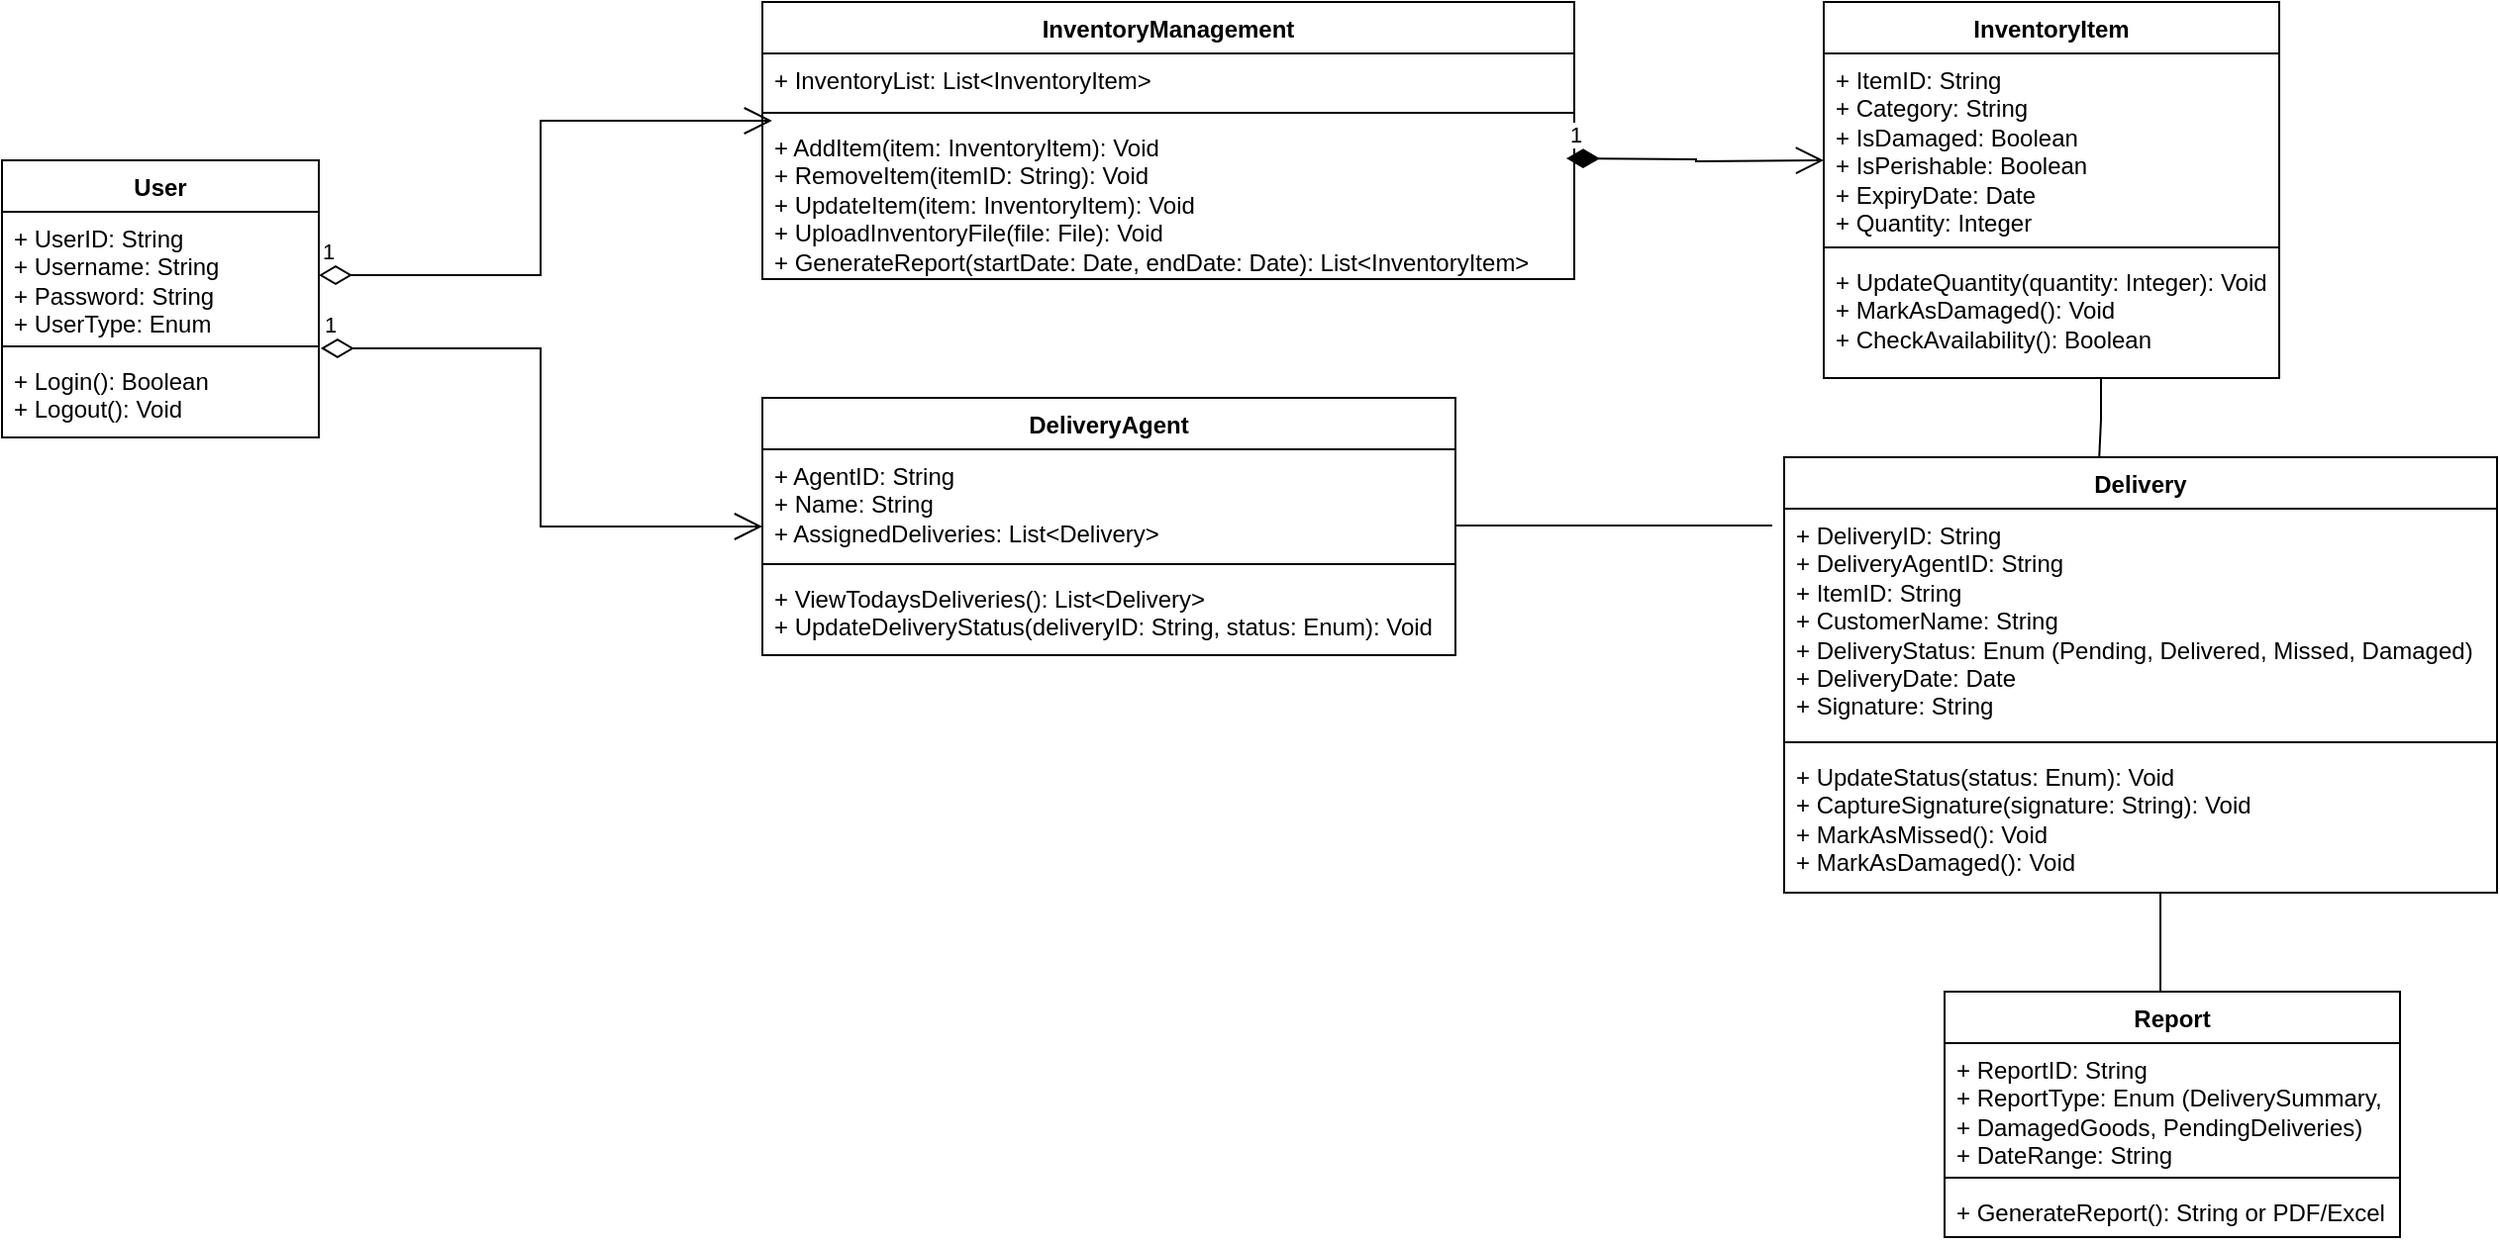 <mxfile version="23.1.7" type="device">
  <diagram id="C5RBs43oDa-KdzZeNtuy" name="Page-1">
    <mxGraphModel dx="1434" dy="746" grid="1" gridSize="10" guides="1" tooltips="1" connect="1" arrows="1" fold="1" page="1" pageScale="1" pageWidth="827" pageHeight="1169" math="0" shadow="0">
      <root>
        <mxCell id="WIyWlLk6GJQsqaUBKTNV-0" />
        <mxCell id="WIyWlLk6GJQsqaUBKTNV-1" parent="WIyWlLk6GJQsqaUBKTNV-0" />
        <mxCell id="tH8ik3wpDK_EkxMNPEzP-0" value="User" style="swimlane;fontStyle=1;align=center;verticalAlign=top;childLayout=stackLayout;horizontal=1;startSize=26;horizontalStack=0;resizeParent=1;resizeParentMax=0;resizeLast=0;collapsible=1;marginBottom=0;whiteSpace=wrap;html=1;" vertex="1" parent="WIyWlLk6GJQsqaUBKTNV-1">
          <mxGeometry x="30" y="90" width="160" height="140" as="geometry" />
        </mxCell>
        <mxCell id="tH8ik3wpDK_EkxMNPEzP-1" value="&lt;div&gt;+ UserID: String&lt;/div&gt;&lt;div&gt;+ Username: String&lt;/div&gt;&lt;div&gt;+ Password: String&lt;/div&gt;&lt;div&gt;+ UserType: Enum&lt;/div&gt;" style="text;strokeColor=none;fillColor=none;align=left;verticalAlign=top;spacingLeft=4;spacingRight=4;overflow=hidden;rotatable=0;points=[[0,0.5],[1,0.5]];portConstraint=eastwest;whiteSpace=wrap;html=1;" vertex="1" parent="tH8ik3wpDK_EkxMNPEzP-0">
          <mxGeometry y="26" width="160" height="64" as="geometry" />
        </mxCell>
        <mxCell id="tH8ik3wpDK_EkxMNPEzP-2" value="" style="line;strokeWidth=1;fillColor=none;align=left;verticalAlign=middle;spacingTop=-1;spacingLeft=3;spacingRight=3;rotatable=0;labelPosition=right;points=[];portConstraint=eastwest;strokeColor=inherit;" vertex="1" parent="tH8ik3wpDK_EkxMNPEzP-0">
          <mxGeometry y="90" width="160" height="8" as="geometry" />
        </mxCell>
        <mxCell id="tH8ik3wpDK_EkxMNPEzP-3" value="&lt;div&gt;+ Login(): Boolean&lt;/div&gt;&lt;div&gt;+ Logout(): Void&lt;/div&gt;" style="text;strokeColor=none;fillColor=none;align=left;verticalAlign=top;spacingLeft=4;spacingRight=4;overflow=hidden;rotatable=0;points=[[0,0.5],[1,0.5]];portConstraint=eastwest;whiteSpace=wrap;html=1;" vertex="1" parent="tH8ik3wpDK_EkxMNPEzP-0">
          <mxGeometry y="98" width="160" height="42" as="geometry" />
        </mxCell>
        <mxCell id="tH8ik3wpDK_EkxMNPEzP-4" value="InventoryItem" style="swimlane;fontStyle=1;align=center;verticalAlign=top;childLayout=stackLayout;horizontal=1;startSize=26;horizontalStack=0;resizeParent=1;resizeParentMax=0;resizeLast=0;collapsible=1;marginBottom=0;whiteSpace=wrap;html=1;" vertex="1" parent="WIyWlLk6GJQsqaUBKTNV-1">
          <mxGeometry x="950" y="10" width="230" height="190" as="geometry" />
        </mxCell>
        <mxCell id="tH8ik3wpDK_EkxMNPEzP-5" value="&lt;div&gt;+ ItemID: String&lt;/div&gt;&lt;div&gt;+ Category: String&lt;/div&gt;&lt;div&gt;+ IsDamaged: Boolean&lt;/div&gt;&lt;div&gt;+ IsPerishable: Boolean&lt;/div&gt;&lt;div&gt;+ ExpiryDate: Date&lt;/div&gt;&lt;div&gt;+ Quantity: Integer&lt;/div&gt;" style="text;strokeColor=none;fillColor=none;align=left;verticalAlign=top;spacingLeft=4;spacingRight=4;overflow=hidden;rotatable=0;points=[[0,0.5],[1,0.5]];portConstraint=eastwest;whiteSpace=wrap;html=1;" vertex="1" parent="tH8ik3wpDK_EkxMNPEzP-4">
          <mxGeometry y="26" width="230" height="94" as="geometry" />
        </mxCell>
        <mxCell id="tH8ik3wpDK_EkxMNPEzP-6" value="" style="line;strokeWidth=1;fillColor=none;align=left;verticalAlign=middle;spacingTop=-1;spacingLeft=3;spacingRight=3;rotatable=0;labelPosition=right;points=[];portConstraint=eastwest;strokeColor=inherit;" vertex="1" parent="tH8ik3wpDK_EkxMNPEzP-4">
          <mxGeometry y="120" width="230" height="8" as="geometry" />
        </mxCell>
        <mxCell id="tH8ik3wpDK_EkxMNPEzP-7" value="&lt;div&gt;+ UpdateQuantity(quantity: Integer): Void&lt;/div&gt;&lt;div&gt;+ MarkAsDamaged(): Void&lt;/div&gt;&lt;div&gt;+ CheckAvailability(): Boolean&lt;/div&gt;" style="text;strokeColor=none;fillColor=none;align=left;verticalAlign=top;spacingLeft=4;spacingRight=4;overflow=hidden;rotatable=0;points=[[0,0.5],[1,0.5]];portConstraint=eastwest;whiteSpace=wrap;html=1;" vertex="1" parent="tH8ik3wpDK_EkxMNPEzP-4">
          <mxGeometry y="128" width="230" height="62" as="geometry" />
        </mxCell>
        <mxCell id="tH8ik3wpDK_EkxMNPEzP-8" value="InventoryManagement" style="swimlane;fontStyle=1;align=center;verticalAlign=top;childLayout=stackLayout;horizontal=1;startSize=26;horizontalStack=0;resizeParent=1;resizeParentMax=0;resizeLast=0;collapsible=1;marginBottom=0;whiteSpace=wrap;html=1;" vertex="1" parent="WIyWlLk6GJQsqaUBKTNV-1">
          <mxGeometry x="414" y="10" width="410" height="140" as="geometry" />
        </mxCell>
        <mxCell id="tH8ik3wpDK_EkxMNPEzP-9" value="+ InventoryList: List&amp;lt;InventoryItem&amp;gt;" style="text;strokeColor=none;fillColor=none;align=left;verticalAlign=top;spacingLeft=4;spacingRight=4;overflow=hidden;rotatable=0;points=[[0,0.5],[1,0.5]];portConstraint=eastwest;whiteSpace=wrap;html=1;" vertex="1" parent="tH8ik3wpDK_EkxMNPEzP-8">
          <mxGeometry y="26" width="410" height="26" as="geometry" />
        </mxCell>
        <mxCell id="tH8ik3wpDK_EkxMNPEzP-10" value="" style="line;strokeWidth=1;fillColor=none;align=left;verticalAlign=middle;spacingTop=-1;spacingLeft=3;spacingRight=3;rotatable=0;labelPosition=right;points=[];portConstraint=eastwest;strokeColor=inherit;" vertex="1" parent="tH8ik3wpDK_EkxMNPEzP-8">
          <mxGeometry y="52" width="410" height="8" as="geometry" />
        </mxCell>
        <mxCell id="tH8ik3wpDK_EkxMNPEzP-11" value="&lt;div&gt;+ AddItem(item: InventoryItem): Void&lt;/div&gt;&lt;div&gt;+ RemoveItem(itemID: String): Void&lt;/div&gt;&lt;div&gt;+ UpdateItem(item: InventoryItem): Void&lt;/div&gt;&lt;div&gt;+ UploadInventoryFile(file: File): Void&lt;/div&gt;&lt;div&gt;+ GenerateReport(startDate: Date, endDate: Date): List&amp;lt;InventoryItem&amp;gt;&lt;/div&gt;" style="text;strokeColor=none;fillColor=none;align=left;verticalAlign=top;spacingLeft=4;spacingRight=4;overflow=hidden;rotatable=0;points=[[0,0.5],[1,0.5]];portConstraint=eastwest;whiteSpace=wrap;html=1;" vertex="1" parent="tH8ik3wpDK_EkxMNPEzP-8">
          <mxGeometry y="60" width="410" height="80" as="geometry" />
        </mxCell>
        <mxCell id="tH8ik3wpDK_EkxMNPEzP-12" value="Delivery" style="swimlane;fontStyle=1;align=center;verticalAlign=top;childLayout=stackLayout;horizontal=1;startSize=26;horizontalStack=0;resizeParent=1;resizeParentMax=0;resizeLast=0;collapsible=1;marginBottom=0;whiteSpace=wrap;html=1;" vertex="1" parent="WIyWlLk6GJQsqaUBKTNV-1">
          <mxGeometry x="930" y="240" width="360" height="220" as="geometry" />
        </mxCell>
        <mxCell id="tH8ik3wpDK_EkxMNPEzP-13" value="&lt;div&gt;+ DeliveryID: String&lt;/div&gt;&lt;div&gt;+ DeliveryAgentID: String&lt;/div&gt;&lt;div&gt;+ ItemID: String&lt;/div&gt;&lt;div&gt;+ CustomerName: String&lt;/div&gt;&lt;div&gt;+ DeliveryStatus: Enum (Pending, Delivered, Missed, Damaged)&lt;/div&gt;&lt;div&gt;+ DeliveryDate: Date&lt;/div&gt;&lt;div&gt;+ Signature: String&lt;/div&gt;" style="text;strokeColor=none;fillColor=none;align=left;verticalAlign=top;spacingLeft=4;spacingRight=4;overflow=hidden;rotatable=0;points=[[0,0.5],[1,0.5]];portConstraint=eastwest;whiteSpace=wrap;html=1;" vertex="1" parent="tH8ik3wpDK_EkxMNPEzP-12">
          <mxGeometry y="26" width="360" height="114" as="geometry" />
        </mxCell>
        <mxCell id="tH8ik3wpDK_EkxMNPEzP-14" value="" style="line;strokeWidth=1;fillColor=none;align=left;verticalAlign=middle;spacingTop=-1;spacingLeft=3;spacingRight=3;rotatable=0;labelPosition=right;points=[];portConstraint=eastwest;strokeColor=inherit;" vertex="1" parent="tH8ik3wpDK_EkxMNPEzP-12">
          <mxGeometry y="140" width="360" height="8" as="geometry" />
        </mxCell>
        <mxCell id="tH8ik3wpDK_EkxMNPEzP-15" value="&lt;div&gt;+ UpdateStatus(status: Enum): Void&lt;/div&gt;&lt;div&gt;+ CaptureSignature(signature: String): Void&lt;/div&gt;&lt;div&gt;+ MarkAsMissed(): Void&lt;/div&gt;&lt;div&gt;+ MarkAsDamaged(): Void&lt;/div&gt;" style="text;strokeColor=none;fillColor=none;align=left;verticalAlign=top;spacingLeft=4;spacingRight=4;overflow=hidden;rotatable=0;points=[[0,0.5],[1,0.5]];portConstraint=eastwest;whiteSpace=wrap;html=1;" vertex="1" parent="tH8ik3wpDK_EkxMNPEzP-12">
          <mxGeometry y="148" width="360" height="72" as="geometry" />
        </mxCell>
        <mxCell id="tH8ik3wpDK_EkxMNPEzP-16" value="DeliveryAgent" style="swimlane;fontStyle=1;align=center;verticalAlign=top;childLayout=stackLayout;horizontal=1;startSize=26;horizontalStack=0;resizeParent=1;resizeParentMax=0;resizeLast=0;collapsible=1;marginBottom=0;whiteSpace=wrap;html=1;" vertex="1" parent="WIyWlLk6GJQsqaUBKTNV-1">
          <mxGeometry x="414" y="210" width="350" height="130" as="geometry" />
        </mxCell>
        <mxCell id="tH8ik3wpDK_EkxMNPEzP-17" value="&lt;div&gt;+ AgentID: String&lt;/div&gt;&lt;div&gt;+ Name: String&lt;/div&gt;&lt;div&gt;+ AssignedDeliveries: List&amp;lt;Delivery&amp;gt;&lt;/div&gt;" style="text;strokeColor=none;fillColor=none;align=left;verticalAlign=top;spacingLeft=4;spacingRight=4;overflow=hidden;rotatable=0;points=[[0,0.5],[1,0.5]];portConstraint=eastwest;whiteSpace=wrap;html=1;" vertex="1" parent="tH8ik3wpDK_EkxMNPEzP-16">
          <mxGeometry y="26" width="350" height="54" as="geometry" />
        </mxCell>
        <mxCell id="tH8ik3wpDK_EkxMNPEzP-18" value="" style="line;strokeWidth=1;fillColor=none;align=left;verticalAlign=middle;spacingTop=-1;spacingLeft=3;spacingRight=3;rotatable=0;labelPosition=right;points=[];portConstraint=eastwest;strokeColor=inherit;" vertex="1" parent="tH8ik3wpDK_EkxMNPEzP-16">
          <mxGeometry y="80" width="350" height="8" as="geometry" />
        </mxCell>
        <mxCell id="tH8ik3wpDK_EkxMNPEzP-19" value="&lt;div&gt;+ ViewTodaysDeliveries(): List&amp;lt;Delivery&amp;gt;&lt;/div&gt;&lt;div&gt;+ UpdateDeliveryStatus(deliveryID: String, status: Enum): Void&lt;/div&gt;" style="text;strokeColor=none;fillColor=none;align=left;verticalAlign=top;spacingLeft=4;spacingRight=4;overflow=hidden;rotatable=0;points=[[0,0.5],[1,0.5]];portConstraint=eastwest;whiteSpace=wrap;html=1;" vertex="1" parent="tH8ik3wpDK_EkxMNPEzP-16">
          <mxGeometry y="88" width="350" height="42" as="geometry" />
        </mxCell>
        <mxCell id="tH8ik3wpDK_EkxMNPEzP-20" value="Report" style="swimlane;fontStyle=1;align=center;verticalAlign=top;childLayout=stackLayout;horizontal=1;startSize=26;horizontalStack=0;resizeParent=1;resizeParentMax=0;resizeLast=0;collapsible=1;marginBottom=0;whiteSpace=wrap;html=1;" vertex="1" parent="WIyWlLk6GJQsqaUBKTNV-1">
          <mxGeometry x="1011" y="510" width="230" height="124" as="geometry" />
        </mxCell>
        <mxCell id="tH8ik3wpDK_EkxMNPEzP-21" value="&lt;div&gt;+ ReportID: String&lt;/div&gt;&lt;div&gt;+ ReportType: Enum (DeliverySummary, + DamagedGoods, PendingDeliveries)&lt;/div&gt;&lt;div&gt;+ DateRange: String&lt;/div&gt;" style="text;strokeColor=none;fillColor=none;align=left;verticalAlign=top;spacingLeft=4;spacingRight=4;overflow=hidden;rotatable=0;points=[[0,0.5],[1,0.5]];portConstraint=eastwest;whiteSpace=wrap;html=1;" vertex="1" parent="tH8ik3wpDK_EkxMNPEzP-20">
          <mxGeometry y="26" width="230" height="64" as="geometry" />
        </mxCell>
        <mxCell id="tH8ik3wpDK_EkxMNPEzP-22" value="" style="line;strokeWidth=1;fillColor=none;align=left;verticalAlign=middle;spacingTop=-1;spacingLeft=3;spacingRight=3;rotatable=0;labelPosition=right;points=[];portConstraint=eastwest;strokeColor=inherit;" vertex="1" parent="tH8ik3wpDK_EkxMNPEzP-20">
          <mxGeometry y="90" width="230" height="8" as="geometry" />
        </mxCell>
        <mxCell id="tH8ik3wpDK_EkxMNPEzP-23" value="+ GenerateReport(): String or PDF/Excel" style="text;strokeColor=none;fillColor=none;align=left;verticalAlign=top;spacingLeft=4;spacingRight=4;overflow=hidden;rotatable=0;points=[[0,0.5],[1,0.5]];portConstraint=eastwest;whiteSpace=wrap;html=1;" vertex="1" parent="tH8ik3wpDK_EkxMNPEzP-20">
          <mxGeometry y="98" width="230" height="26" as="geometry" />
        </mxCell>
        <mxCell id="tH8ik3wpDK_EkxMNPEzP-25" value="1" style="endArrow=open;html=1;endSize=12;startArrow=diamondThin;startSize=14;startFill=0;edgeStyle=orthogonalEdgeStyle;align=left;verticalAlign=bottom;rounded=0;exitX=1;exitY=0.5;exitDx=0;exitDy=0;entryX=0.012;entryY=0;entryDx=0;entryDy=0;entryPerimeter=0;" edge="1" parent="WIyWlLk6GJQsqaUBKTNV-1" source="tH8ik3wpDK_EkxMNPEzP-1" target="tH8ik3wpDK_EkxMNPEzP-11">
          <mxGeometry x="-1" y="3" relative="1" as="geometry">
            <mxPoint x="240" y="250" as="sourcePoint" />
            <mxPoint x="490" y="310" as="targetPoint" />
            <Array as="points">
              <mxPoint x="302" y="148" />
              <mxPoint x="302" y="70" />
            </Array>
          </mxGeometry>
        </mxCell>
        <mxCell id="tH8ik3wpDK_EkxMNPEzP-26" value="1" style="endArrow=open;html=1;endSize=12;startArrow=diamondThin;startSize=14;startFill=0;edgeStyle=orthogonalEdgeStyle;align=left;verticalAlign=bottom;rounded=0;exitX=1.006;exitY=1.078;exitDx=0;exitDy=0;exitPerimeter=0;entryX=0;entryY=0.5;entryDx=0;entryDy=0;" edge="1" parent="WIyWlLk6GJQsqaUBKTNV-1" source="tH8ik3wpDK_EkxMNPEzP-1" target="tH8ik3wpDK_EkxMNPEzP-16">
          <mxGeometry x="-1" y="3" relative="1" as="geometry">
            <mxPoint x="330" y="310" as="sourcePoint" />
            <mxPoint x="490" y="310" as="targetPoint" />
          </mxGeometry>
        </mxCell>
        <mxCell id="tH8ik3wpDK_EkxMNPEzP-27" value="1" style="endArrow=open;html=1;endSize=12;startArrow=diamondThin;startSize=14;startFill=1;edgeStyle=orthogonalEdgeStyle;align=left;verticalAlign=bottom;rounded=0;" edge="1" parent="WIyWlLk6GJQsqaUBKTNV-1">
          <mxGeometry x="-1" y="3" relative="1" as="geometry">
            <mxPoint x="820" y="89" as="sourcePoint" />
            <mxPoint x="950" y="90" as="targetPoint" />
          </mxGeometry>
        </mxCell>
        <mxCell id="tH8ik3wpDK_EkxMNPEzP-28" value="" style="endArrow=none;html=1;edgeStyle=orthogonalEdgeStyle;rounded=0;" edge="1" parent="WIyWlLk6GJQsqaUBKTNV-1">
          <mxGeometry relative="1" as="geometry">
            <mxPoint x="764" y="274.5" as="sourcePoint" />
            <mxPoint x="924" y="274.5" as="targetPoint" />
          </mxGeometry>
        </mxCell>
        <mxCell id="tH8ik3wpDK_EkxMNPEzP-32" value="" style="endArrow=none;html=1;edgeStyle=orthogonalEdgeStyle;rounded=0;entryX=0.442;entryY=0;entryDx=0;entryDy=0;entryPerimeter=0;" edge="1" parent="WIyWlLk6GJQsqaUBKTNV-1" target="tH8ik3wpDK_EkxMNPEzP-12">
          <mxGeometry relative="1" as="geometry">
            <mxPoint x="1090" y="200" as="sourcePoint" />
            <mxPoint x="1090" y="230" as="targetPoint" />
            <Array as="points">
              <mxPoint x="1090" y="221" />
              <mxPoint x="1089" y="221" />
            </Array>
          </mxGeometry>
        </mxCell>
        <mxCell id="tH8ik3wpDK_EkxMNPEzP-37" value="" style="endArrow=none;html=1;edgeStyle=orthogonalEdgeStyle;rounded=0;" edge="1" parent="WIyWlLk6GJQsqaUBKTNV-1">
          <mxGeometry relative="1" as="geometry">
            <mxPoint x="1120" y="460" as="sourcePoint" />
            <mxPoint x="1120" y="510" as="targetPoint" />
          </mxGeometry>
        </mxCell>
      </root>
    </mxGraphModel>
  </diagram>
</mxfile>
